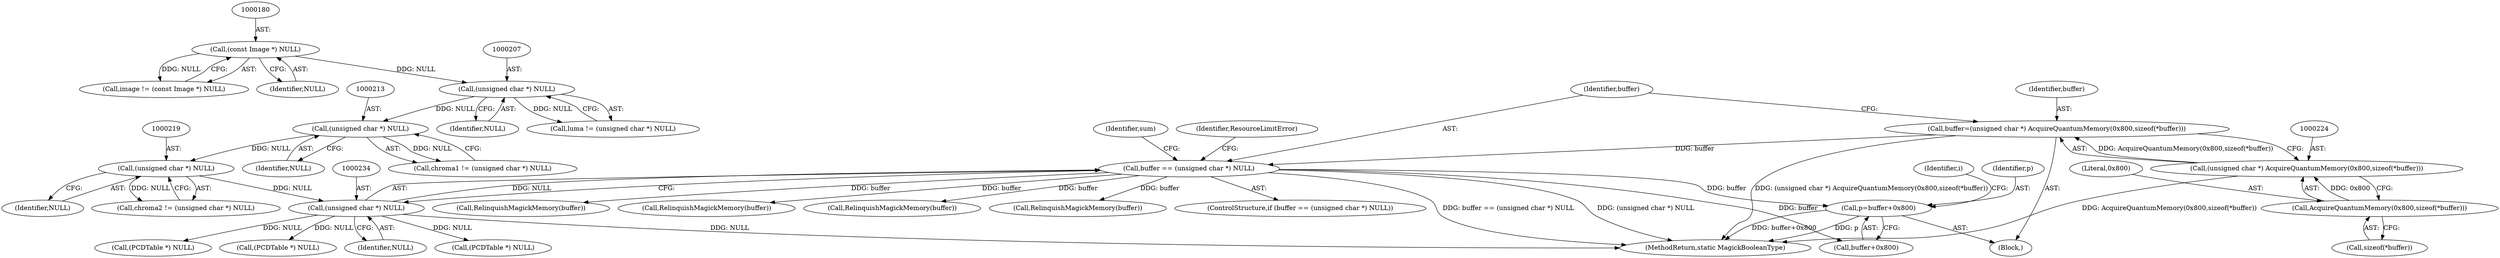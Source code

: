digraph "0_ImageMagick_1e6a3ace073c9ec9c71e439c111d23c6e66cb6ae@pointer" {
"1000248" [label="(Call,p=buffer+0x800)"];
"1000231" [label="(Call,buffer == (unsigned char *) NULL)"];
"1000221" [label="(Call,buffer=(unsigned char *) AcquireQuantumMemory(0x800,sizeof(*buffer)))"];
"1000223" [label="(Call,(unsigned char *) AcquireQuantumMemory(0x800,sizeof(*buffer)))"];
"1000225" [label="(Call,AcquireQuantumMemory(0x800,sizeof(*buffer)))"];
"1000233" [label="(Call,(unsigned char *) NULL)"];
"1000218" [label="(Call,(unsigned char *) NULL)"];
"1000212" [label="(Call,(unsigned char *) NULL)"];
"1000206" [label="(Call,(unsigned char *) NULL)"];
"1000179" [label="(Call,(const Image *) NULL)"];
"1000327" [label="(Call,RelinquishMagickMemory(buffer))"];
"1000226" [label="(Literal,0x800)"];
"1000249" [label="(Identifier,p)"];
"1000654" [label="(Call,RelinquishMagickMemory(buffer))"];
"1000237" [label="(Identifier,ResourceLimitError)"];
"1000705" [label="(Call,(PCDTable *) NULL)"];
"1000235" [label="(Identifier,NULL)"];
"1000227" [label="(Call,sizeof(*buffer))"];
"1000319" [label="(Call,(PCDTable *) NULL)"];
"1000267" [label="(Call,(PCDTable *) NULL)"];
"1000395" [label="(Call,RelinquishMagickMemory(buffer))"];
"1000177" [label="(Call,image != (const Image *) NULL)"];
"1000223" [label="(Call,(unsigned char *) AcquireQuantumMemory(0x800,sizeof(*buffer)))"];
"1000206" [label="(Call,(unsigned char *) NULL)"];
"1000216" [label="(Call,chroma2 != (unsigned char *) NULL)"];
"1000233" [label="(Call,(unsigned char *) NULL)"];
"1000232" [label="(Identifier,buffer)"];
"1000112" [label="(Block,)"];
"1000222" [label="(Identifier,buffer)"];
"1000819" [label="(Call,RelinquishMagickMemory(buffer))"];
"1000230" [label="(ControlStructure,if (buffer == (unsigned char *) NULL))"];
"1000221" [label="(Call,buffer=(unsigned char *) AcquireQuantumMemory(0x800,sizeof(*buffer)))"];
"1000220" [label="(Identifier,NULL)"];
"1000225" [label="(Call,AcquireQuantumMemory(0x800,sizeof(*buffer)))"];
"1000231" [label="(Call,buffer == (unsigned char *) NULL)"];
"1000212" [label="(Call,(unsigned char *) NULL)"];
"1000214" [label="(Identifier,NULL)"];
"1000248" [label="(Call,p=buffer+0x800)"];
"1000204" [label="(Call,luma != (unsigned char *) NULL)"];
"1000823" [label="(MethodReturn,static MagickBooleanType)"];
"1000255" [label="(Identifier,i)"];
"1000250" [label="(Call,buffer+0x800)"];
"1000243" [label="(Identifier,sum)"];
"1000181" [label="(Identifier,NULL)"];
"1000208" [label="(Identifier,NULL)"];
"1000218" [label="(Call,(unsigned char *) NULL)"];
"1000179" [label="(Call,(const Image *) NULL)"];
"1000210" [label="(Call,chroma1 != (unsigned char *) NULL)"];
"1000248" -> "1000112"  [label="AST: "];
"1000248" -> "1000250"  [label="CFG: "];
"1000249" -> "1000248"  [label="AST: "];
"1000250" -> "1000248"  [label="AST: "];
"1000255" -> "1000248"  [label="CFG: "];
"1000248" -> "1000823"  [label="DDG: buffer+0x800"];
"1000248" -> "1000823"  [label="DDG: p"];
"1000231" -> "1000248"  [label="DDG: buffer"];
"1000231" -> "1000230"  [label="AST: "];
"1000231" -> "1000233"  [label="CFG: "];
"1000232" -> "1000231"  [label="AST: "];
"1000233" -> "1000231"  [label="AST: "];
"1000237" -> "1000231"  [label="CFG: "];
"1000243" -> "1000231"  [label="CFG: "];
"1000231" -> "1000823"  [label="DDG: (unsigned char *) NULL"];
"1000231" -> "1000823"  [label="DDG: buffer == (unsigned char *) NULL"];
"1000221" -> "1000231"  [label="DDG: buffer"];
"1000233" -> "1000231"  [label="DDG: NULL"];
"1000231" -> "1000250"  [label="DDG: buffer"];
"1000231" -> "1000327"  [label="DDG: buffer"];
"1000231" -> "1000395"  [label="DDG: buffer"];
"1000231" -> "1000654"  [label="DDG: buffer"];
"1000231" -> "1000819"  [label="DDG: buffer"];
"1000221" -> "1000112"  [label="AST: "];
"1000221" -> "1000223"  [label="CFG: "];
"1000222" -> "1000221"  [label="AST: "];
"1000223" -> "1000221"  [label="AST: "];
"1000232" -> "1000221"  [label="CFG: "];
"1000221" -> "1000823"  [label="DDG: (unsigned char *) AcquireQuantumMemory(0x800,sizeof(*buffer))"];
"1000223" -> "1000221"  [label="DDG: AcquireQuantumMemory(0x800,sizeof(*buffer))"];
"1000223" -> "1000225"  [label="CFG: "];
"1000224" -> "1000223"  [label="AST: "];
"1000225" -> "1000223"  [label="AST: "];
"1000223" -> "1000823"  [label="DDG: AcquireQuantumMemory(0x800,sizeof(*buffer))"];
"1000225" -> "1000223"  [label="DDG: 0x800"];
"1000225" -> "1000227"  [label="CFG: "];
"1000226" -> "1000225"  [label="AST: "];
"1000227" -> "1000225"  [label="AST: "];
"1000233" -> "1000235"  [label="CFG: "];
"1000234" -> "1000233"  [label="AST: "];
"1000235" -> "1000233"  [label="AST: "];
"1000233" -> "1000823"  [label="DDG: NULL"];
"1000218" -> "1000233"  [label="DDG: NULL"];
"1000233" -> "1000267"  [label="DDG: NULL"];
"1000233" -> "1000319"  [label="DDG: NULL"];
"1000233" -> "1000705"  [label="DDG: NULL"];
"1000218" -> "1000216"  [label="AST: "];
"1000218" -> "1000220"  [label="CFG: "];
"1000219" -> "1000218"  [label="AST: "];
"1000220" -> "1000218"  [label="AST: "];
"1000216" -> "1000218"  [label="CFG: "];
"1000218" -> "1000216"  [label="DDG: NULL"];
"1000212" -> "1000218"  [label="DDG: NULL"];
"1000212" -> "1000210"  [label="AST: "];
"1000212" -> "1000214"  [label="CFG: "];
"1000213" -> "1000212"  [label="AST: "];
"1000214" -> "1000212"  [label="AST: "];
"1000210" -> "1000212"  [label="CFG: "];
"1000212" -> "1000210"  [label="DDG: NULL"];
"1000206" -> "1000212"  [label="DDG: NULL"];
"1000206" -> "1000204"  [label="AST: "];
"1000206" -> "1000208"  [label="CFG: "];
"1000207" -> "1000206"  [label="AST: "];
"1000208" -> "1000206"  [label="AST: "];
"1000204" -> "1000206"  [label="CFG: "];
"1000206" -> "1000204"  [label="DDG: NULL"];
"1000179" -> "1000206"  [label="DDG: NULL"];
"1000179" -> "1000177"  [label="AST: "];
"1000179" -> "1000181"  [label="CFG: "];
"1000180" -> "1000179"  [label="AST: "];
"1000181" -> "1000179"  [label="AST: "];
"1000177" -> "1000179"  [label="CFG: "];
"1000179" -> "1000177"  [label="DDG: NULL"];
}
